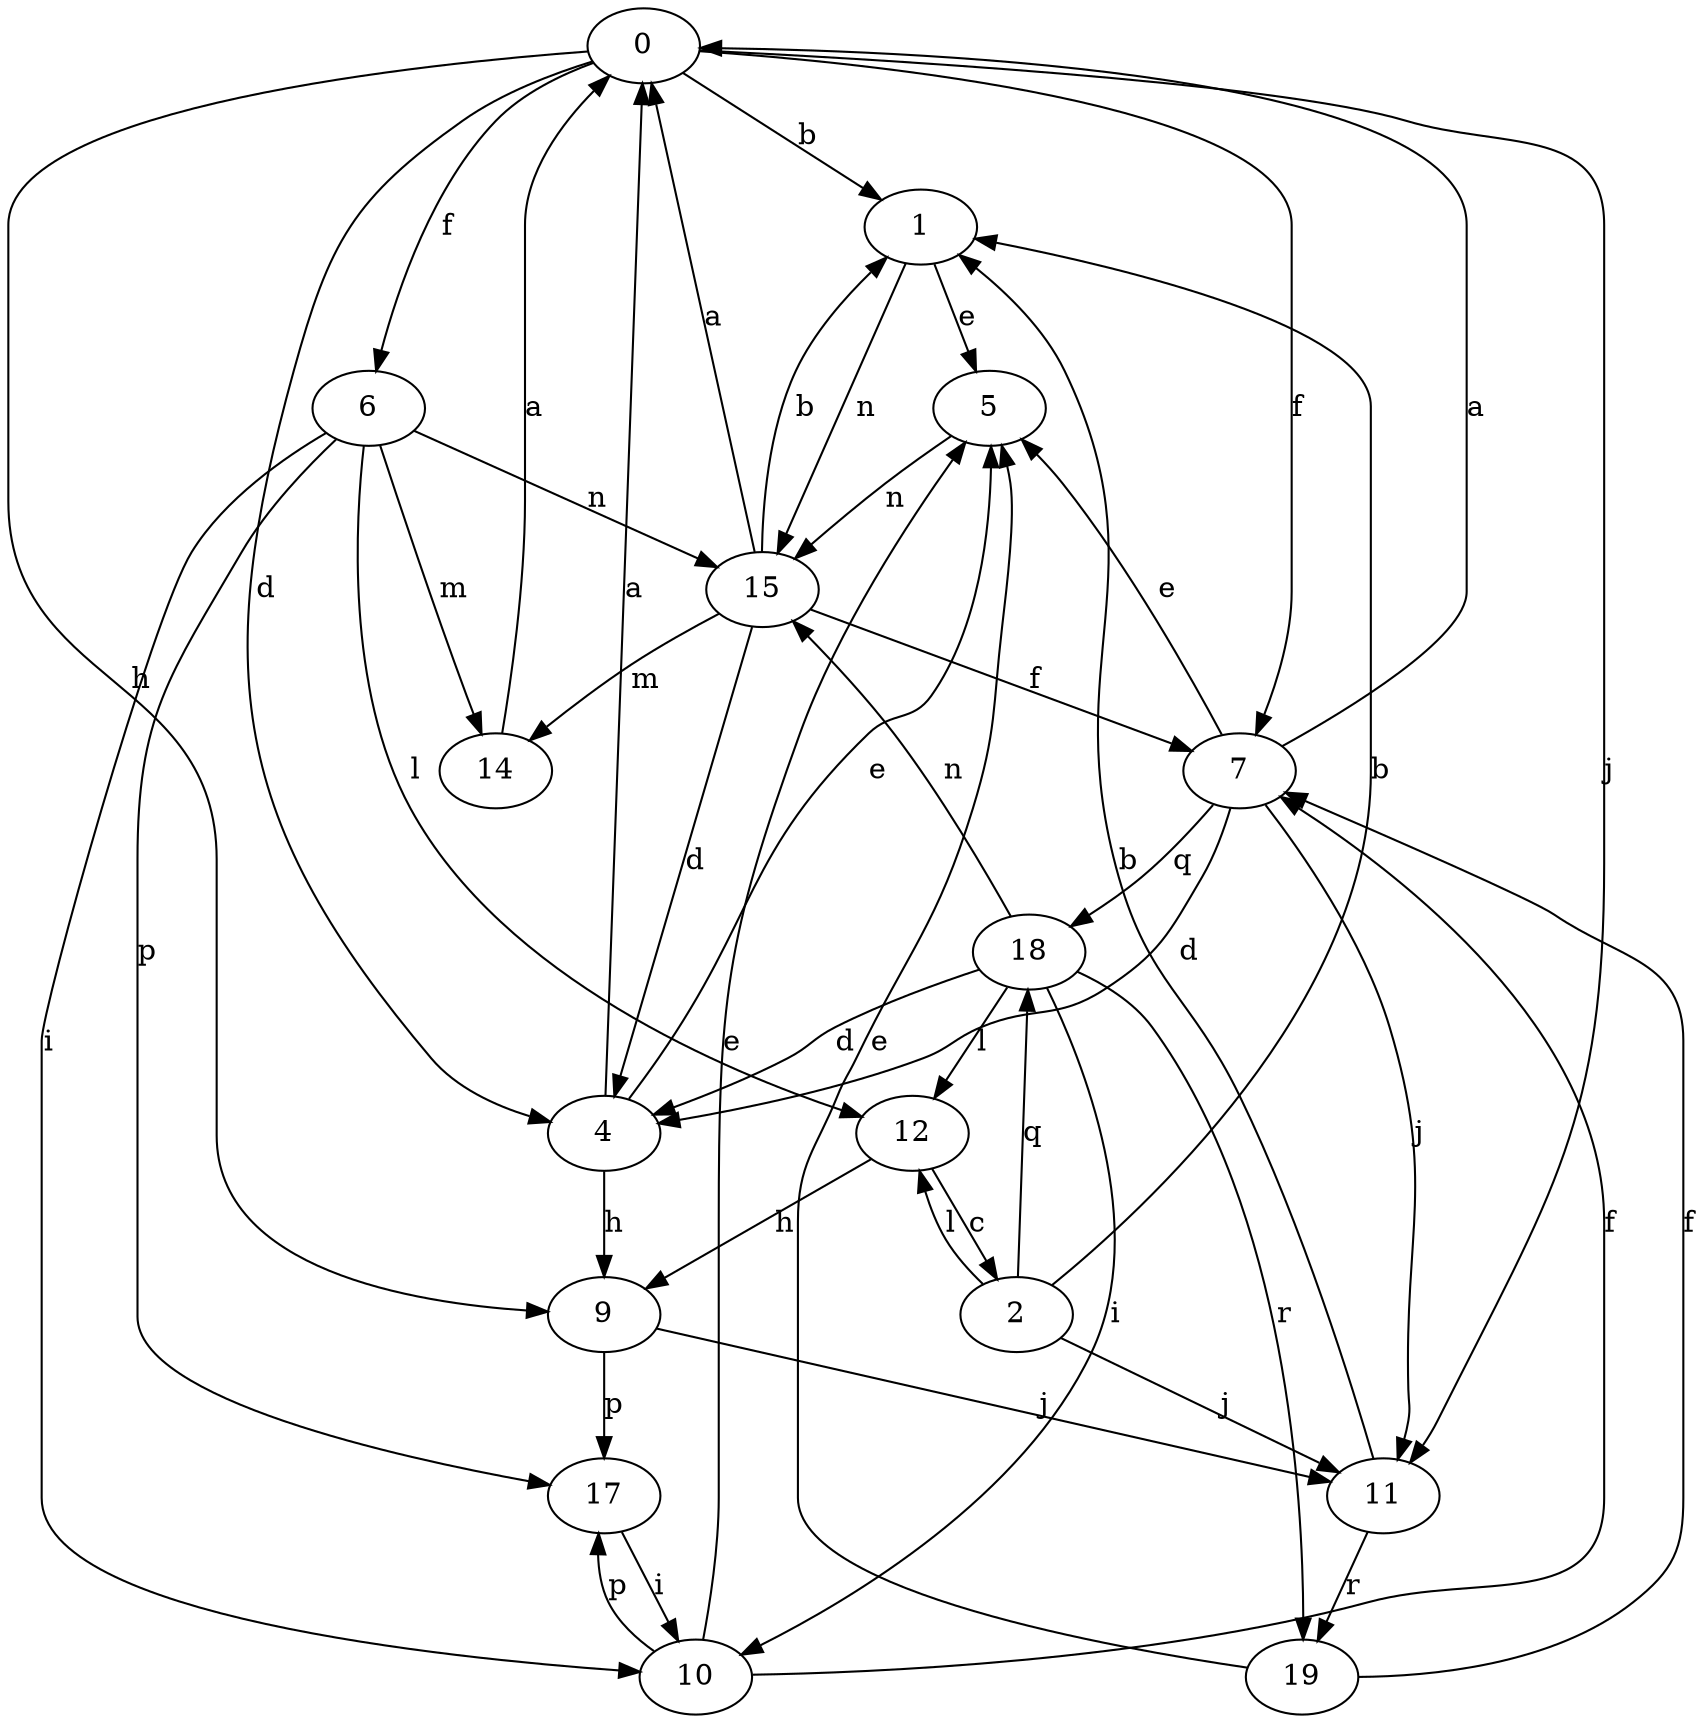 strict digraph  {
0;
1;
2;
4;
5;
6;
7;
9;
10;
11;
12;
14;
15;
17;
18;
19;
0 -> 1  [label=b];
0 -> 4  [label=d];
0 -> 6  [label=f];
0 -> 7  [label=f];
0 -> 9  [label=h];
0 -> 11  [label=j];
1 -> 5  [label=e];
1 -> 15  [label=n];
2 -> 1  [label=b];
2 -> 11  [label=j];
2 -> 12  [label=l];
2 -> 18  [label=q];
4 -> 0  [label=a];
4 -> 5  [label=e];
4 -> 9  [label=h];
5 -> 15  [label=n];
6 -> 10  [label=i];
6 -> 12  [label=l];
6 -> 14  [label=m];
6 -> 15  [label=n];
6 -> 17  [label=p];
7 -> 0  [label=a];
7 -> 4  [label=d];
7 -> 5  [label=e];
7 -> 11  [label=j];
7 -> 18  [label=q];
9 -> 11  [label=j];
9 -> 17  [label=p];
10 -> 5  [label=e];
10 -> 7  [label=f];
10 -> 17  [label=p];
11 -> 1  [label=b];
11 -> 19  [label=r];
12 -> 2  [label=c];
12 -> 9  [label=h];
14 -> 0  [label=a];
15 -> 0  [label=a];
15 -> 1  [label=b];
15 -> 4  [label=d];
15 -> 7  [label=f];
15 -> 14  [label=m];
17 -> 10  [label=i];
18 -> 4  [label=d];
18 -> 10  [label=i];
18 -> 12  [label=l];
18 -> 15  [label=n];
18 -> 19  [label=r];
19 -> 5  [label=e];
19 -> 7  [label=f];
}
